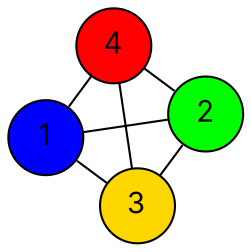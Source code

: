 graph G {
  layout=neato;
  overlap=false;
  splines=true;
  node [shape=circle, style=filled, fontname=Inter];
  1 [label="1", fillcolor="blue", tooltip="v1 color 2"];
  2 [label="2", fillcolor="green", tooltip="v2 color 1"];
  3 [label="3", fillcolor="gold", tooltip="v3 color 3"];
  4 [label="4", fillcolor="red", tooltip="v4 color 0"];
  1 -- 2;
  1 -- 3;
  1 -- 4;
  2 -- 3;
  2 -- 4;
  3 -- 4;
}
